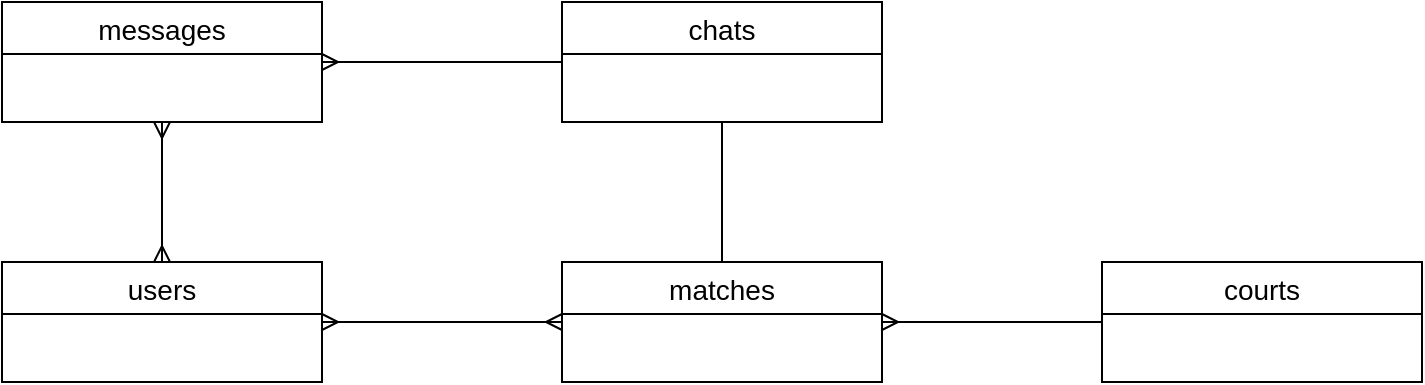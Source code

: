 <mxfile version="17.5.0" type="device"><diagram id="XoQ_JW7Hsv39eR0HTFO0" name="Page-1"><mxGraphModel dx="2062" dy="698" grid="1" gridSize="10" guides="1" tooltips="1" connect="1" arrows="1" fold="1" page="1" pageScale="1" pageWidth="1654" pageHeight="1169" math="0" shadow="0"><root><mxCell id="0"/><mxCell id="1" parent="0"/><mxCell id="n_-e5JartxV6JalvRcr3-1" style="edgeStyle=orthogonalEdgeStyle;rounded=0;orthogonalLoop=1;jettySize=auto;html=1;exitX=1;exitY=0.5;exitDx=0;exitDy=0;entryX=0;entryY=0.5;entryDx=0;entryDy=0;endArrow=ERmany;endFill=0;startArrow=ERmany;startFill=0;" edge="1" parent="1" source="RIxIe19UzjIgw74ktr-O-1" target="RIxIe19UzjIgw74ktr-O-19"><mxGeometry relative="1" as="geometry"/></mxCell><mxCell id="RIxIe19UzjIgw74ktr-O-1" value="users" style="swimlane;fontStyle=0;childLayout=stackLayout;horizontal=1;startSize=26;horizontalStack=0;resizeParent=1;resizeParentMax=0;resizeLast=0;collapsible=1;marginBottom=0;align=center;fontSize=14;" parent="1" vertex="1"><mxGeometry x="530" y="360" width="160" height="60" as="geometry"><mxRectangle x="150" y="150" width="140" height="26" as="alternateBounds"/></mxGeometry></mxCell><mxCell id="RIxIe19UzjIgw74ktr-O-26" style="edgeStyle=orthogonalEdgeStyle;rounded=0;orthogonalLoop=1;jettySize=auto;html=1;entryX=0.5;entryY=1;entryDx=0;entryDy=0;startArrow=none;startFill=0;endArrow=none;endFill=0;" parent="1" source="RIxIe19UzjIgw74ktr-O-19" target="RIxIe19UzjIgw74ktr-O-22" edge="1"><mxGeometry relative="1" as="geometry"/></mxCell><mxCell id="RIxIe19UzjIgw74ktr-O-19" value="matches" style="swimlane;fontStyle=0;childLayout=stackLayout;horizontal=1;startSize=26;horizontalStack=0;resizeParent=1;resizeParentMax=0;resizeLast=0;collapsible=1;marginBottom=0;align=center;fontSize=14;" parent="1" vertex="1"><mxGeometry x="810" y="360" width="160" height="60" as="geometry"><mxRectangle x="150" y="150" width="140" height="26" as="alternateBounds"/></mxGeometry></mxCell><mxCell id="RIxIe19UzjIgw74ktr-O-28" style="edgeStyle=orthogonalEdgeStyle;rounded=0;orthogonalLoop=1;jettySize=auto;html=1;entryX=1;entryY=0.5;entryDx=0;entryDy=0;startArrow=none;startFill=0;endArrow=ERmany;endFill=0;" parent="1" source="RIxIe19UzjIgw74ktr-O-20" target="RIxIe19UzjIgw74ktr-O-19" edge="1"><mxGeometry relative="1" as="geometry"/></mxCell><mxCell id="RIxIe19UzjIgw74ktr-O-20" value="courts" style="swimlane;fontStyle=0;childLayout=stackLayout;horizontal=1;startSize=26;horizontalStack=0;resizeParent=1;resizeParentMax=0;resizeLast=0;collapsible=1;marginBottom=0;align=center;fontSize=14;" parent="1" vertex="1"><mxGeometry x="1080" y="360" width="160" height="60" as="geometry"><mxRectangle x="150" y="150" width="140" height="26" as="alternateBounds"/></mxGeometry></mxCell><mxCell id="n_-e5JartxV6JalvRcr3-2" style="edgeStyle=orthogonalEdgeStyle;rounded=0;orthogonalLoop=1;jettySize=auto;html=1;exitX=0.5;exitY=1;exitDx=0;exitDy=0;entryX=0.5;entryY=0;entryDx=0;entryDy=0;startArrow=ERmany;startFill=0;endArrow=ERmany;endFill=0;" edge="1" parent="1" source="RIxIe19UzjIgw74ktr-O-21" target="RIxIe19UzjIgw74ktr-O-1"><mxGeometry relative="1" as="geometry"/></mxCell><mxCell id="RIxIe19UzjIgw74ktr-O-21" value="messages" style="swimlane;fontStyle=0;childLayout=stackLayout;horizontal=1;startSize=26;horizontalStack=0;resizeParent=1;resizeParentMax=0;resizeLast=0;collapsible=1;marginBottom=0;align=center;fontSize=14;" parent="1" vertex="1"><mxGeometry x="530" y="230" width="160" height="60" as="geometry"><mxRectangle x="150" y="150" width="140" height="26" as="alternateBounds"/></mxGeometry></mxCell><mxCell id="RIxIe19UzjIgw74ktr-O-27" style="edgeStyle=orthogonalEdgeStyle;rounded=0;orthogonalLoop=1;jettySize=auto;html=1;entryX=1;entryY=0.5;entryDx=0;entryDy=0;startArrow=none;startFill=0;endArrow=ERmany;endFill=0;" parent="1" source="RIxIe19UzjIgw74ktr-O-22" target="RIxIe19UzjIgw74ktr-O-21" edge="1"><mxGeometry relative="1" as="geometry"/></mxCell><mxCell id="RIxIe19UzjIgw74ktr-O-22" value="chats" style="swimlane;fontStyle=0;childLayout=stackLayout;horizontal=1;startSize=26;horizontalStack=0;resizeParent=1;resizeParentMax=0;resizeLast=0;collapsible=1;marginBottom=0;align=center;fontSize=14;" parent="1" vertex="1"><mxGeometry x="810" y="230" width="160" height="60" as="geometry"><mxRectangle x="150" y="150" width="140" height="26" as="alternateBounds"/></mxGeometry></mxCell></root></mxGraphModel></diagram></mxfile>